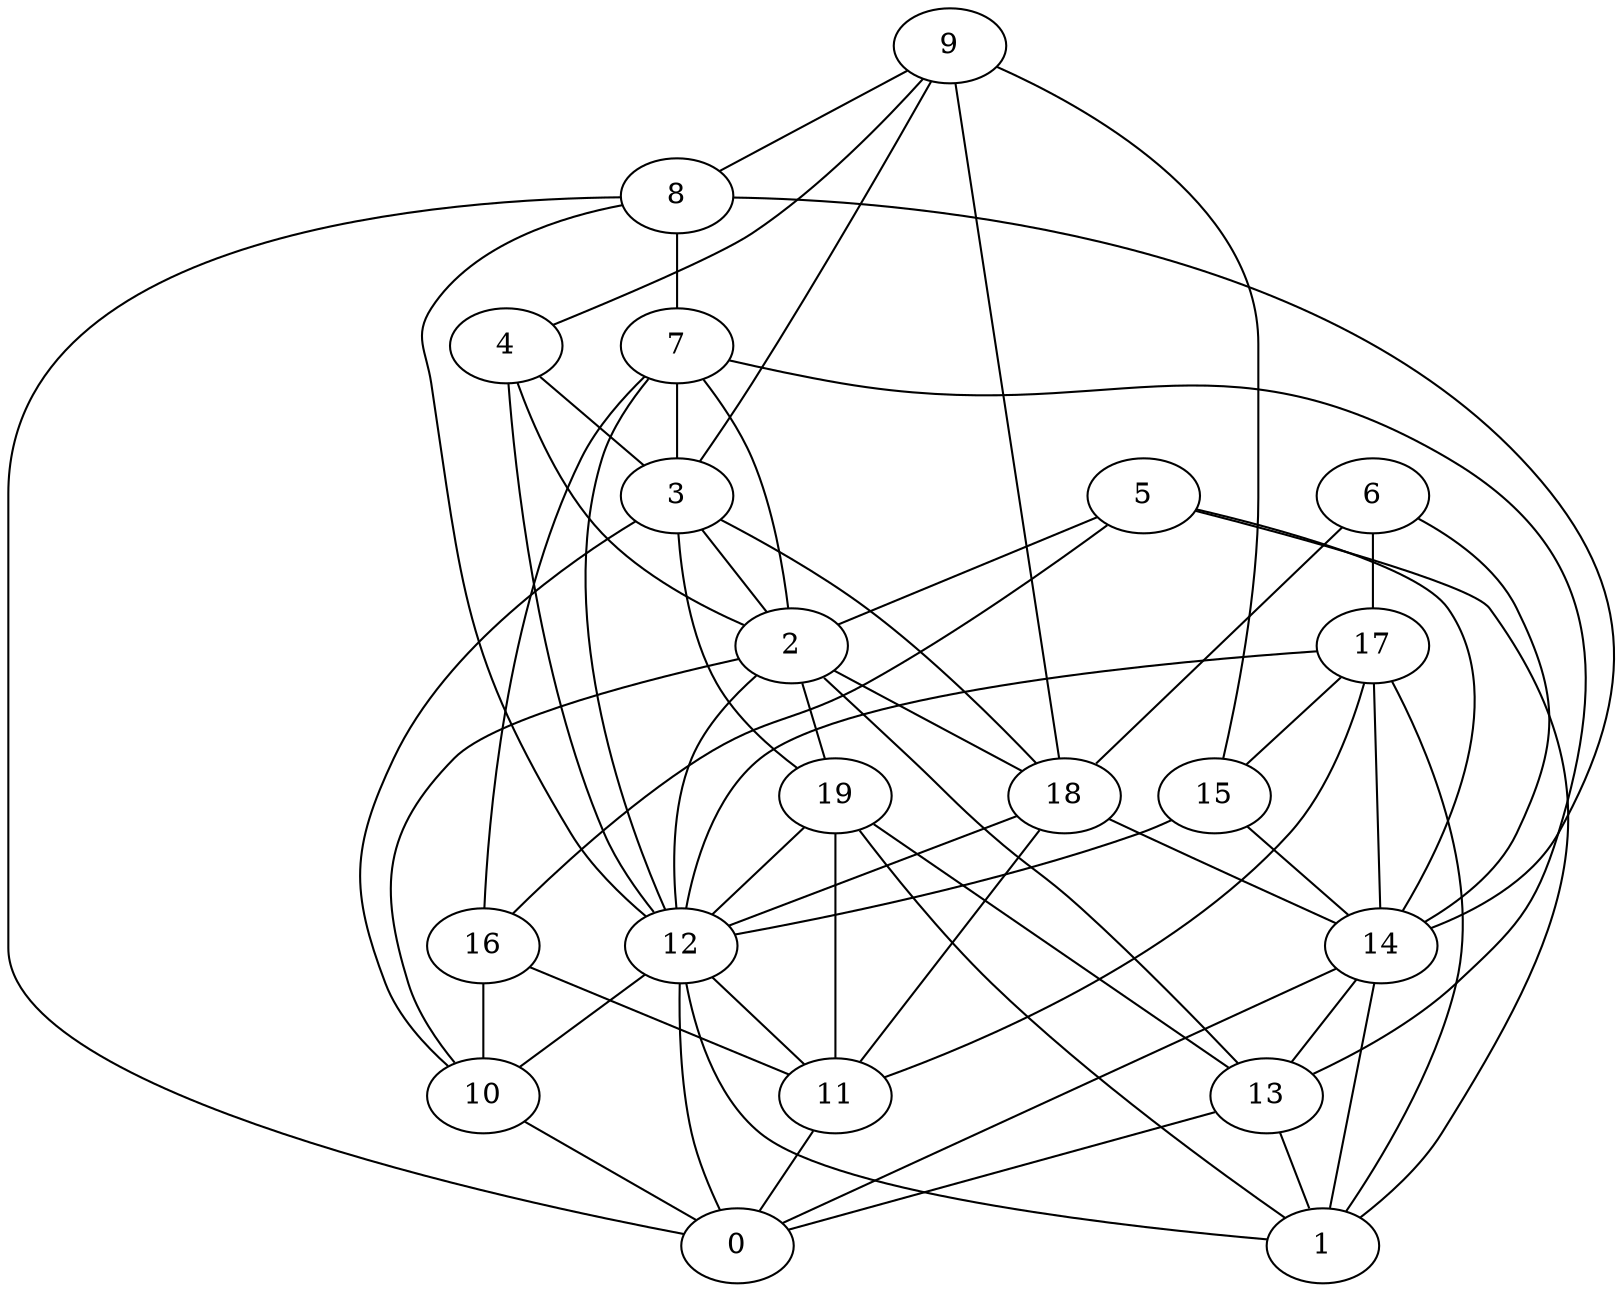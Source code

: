 digraph GG_graph {

subgraph G_graph {
edge [color = black]
"10" -> "0" [dir = none]
"2" -> "10" [dir = none]
"2" -> "12" [dir = none]
"2" -> "13" [dir = none]
"2" -> "18" [dir = none]
"2" -> "19" [dir = none]
"6" -> "17" [dir = none]
"6" -> "18" [dir = none]
"6" -> "14" [dir = none]
"19" -> "11" [dir = none]
"19" -> "12" [dir = none]
"19" -> "1" [dir = none]
"19" -> "13" [dir = none]
"4" -> "3" [dir = none]
"4" -> "12" [dir = none]
"4" -> "2" [dir = none]
"16" -> "10" [dir = none]
"16" -> "11" [dir = none]
"3" -> "19" [dir = none]
"3" -> "2" [dir = none]
"3" -> "18" [dir = none]
"3" -> "10" [dir = none]
"5" -> "14" [dir = none]
"5" -> "16" [dir = none]
"5" -> "1" [dir = none]
"5" -> "2" [dir = none]
"11" -> "0" [dir = none]
"18" -> "14" [dir = none]
"18" -> "11" [dir = none]
"18" -> "12" [dir = none]
"17" -> "15" [dir = none]
"17" -> "12" [dir = none]
"17" -> "14" [dir = none]
"17" -> "11" [dir = none]
"17" -> "1" [dir = none]
"7" -> "12" [dir = none]
"7" -> "16" [dir = none]
"7" -> "2" [dir = none]
"7" -> "13" [dir = none]
"14" -> "0" [dir = none]
"14" -> "13" [dir = none]
"14" -> "1" [dir = none]
"13" -> "0" [dir = none]
"15" -> "12" [dir = none]
"15" -> "14" [dir = none]
"9" -> "8" [dir = none]
"9" -> "18" [dir = none]
"9" -> "3" [dir = none]
"9" -> "4" [dir = none]
"9" -> "15" [dir = none]
"12" -> "11" [dir = none]
"12" -> "0" [dir = none]
"12" -> "10" [dir = none]
"12" -> "1" [dir = none]
"8" -> "7" [dir = none]
"8" -> "12" [dir = none]
"8" -> "0" [dir = none]
"13" -> "1" [dir = none]
"7" -> "3" [dir = none]
"8" -> "14" [dir = none]
}

}
